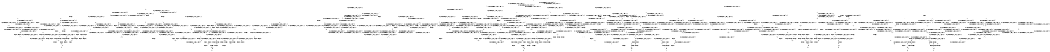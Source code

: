 digraph BCG {
size = "7, 10.5";
center = TRUE;
node [shape = circle];
0 [peripheries = 2];
0 -> 1 [label = "EX !0 !ATOMIC_EXCH_BRANCH (1, +0, TRUE, +0, 1, TRUE) !{0, 1, 2}"];
0 -> 2 [label = "EX !2 !ATOMIC_EXCH_BRANCH (1, +1, TRUE, +1, 1, FALSE) !{0, 1, 2}"];
0 -> 3 [label = "EX !1 !ATOMIC_EXCH_BRANCH (1, +1, TRUE, +1, 1, FALSE) !{0, 1, 2}"];
0 -> 4 [label = "EX !0 !ATOMIC_EXCH_BRANCH (1, +0, TRUE, +0, 1, TRUE) !{0, 1, 2}"];
1 -> 1 [label = "EX !0 !ATOMIC_EXCH_BRANCH (1, +0, TRUE, +0, 1, TRUE) !{0, 1, 2}"];
1 -> 5 [label = "EX !2 !ATOMIC_EXCH_BRANCH (1, +1, TRUE, +1, 1, FALSE) !{0, 1, 2}"];
1 -> 6 [label = "EX !1 !ATOMIC_EXCH_BRANCH (1, +1, TRUE, +1, 1, FALSE) !{0, 1, 2}"];
1 -> 4 [label = "EX !0 !ATOMIC_EXCH_BRANCH (1, +0, TRUE, +0, 1, TRUE) !{0, 1, 2}"];
2 -> 7 [label = "EX !0 !ATOMIC_EXCH_BRANCH (1, +0, TRUE, +0, 1, FALSE) !{0, 1, 2}"];
2 -> 8 [label = "EX !1 !ATOMIC_EXCH_BRANCH (1, +1, TRUE, +1, 1, TRUE) !{0, 1, 2}"];
2 -> 9 [label = "TERMINATE !2"];
2 -> 10 [label = "EX !0 !ATOMIC_EXCH_BRANCH (1, +0, TRUE, +0, 1, FALSE) !{0, 1, 2}"];
3 -> 11 [label = "EX !0 !ATOMIC_EXCH_BRANCH (1, +0, TRUE, +0, 1, FALSE) !{0, 1, 2}"];
3 -> 12 [label = "EX !2 !ATOMIC_EXCH_BRANCH (1, +1, TRUE, +1, 1, TRUE) !{0, 1, 2}"];
3 -> 13 [label = "TERMINATE !1"];
3 -> 14 [label = "EX !0 !ATOMIC_EXCH_BRANCH (1, +0, TRUE, +0, 1, FALSE) !{0, 1, 2}"];
4 -> 15 [label = "EX !1 !ATOMIC_EXCH_BRANCH (1, +1, TRUE, +1, 1, FALSE) !{0, 1, 2}"];
4 -> 4 [label = "EX !0 !ATOMIC_EXCH_BRANCH (1, +0, TRUE, +0, 1, TRUE) !{0, 1, 2}"];
4 -> 16 [label = "EX !2 !ATOMIC_EXCH_BRANCH (1, +1, TRUE, +1, 1, FALSE) !{0, 1, 2}"];
4 -> 17 [label = "EX !1 !ATOMIC_EXCH_BRANCH (1, +1, TRUE, +1, 1, FALSE) !{0, 1, 2}"];
5 -> 7 [label = "EX !0 !ATOMIC_EXCH_BRANCH (1, +0, TRUE, +0, 1, FALSE) !{0, 1, 2}"];
5 -> 18 [label = "EX !1 !ATOMIC_EXCH_BRANCH (1, +1, TRUE, +1, 1, TRUE) !{0, 1, 2}"];
5 -> 19 [label = "TERMINATE !2"];
5 -> 10 [label = "EX !0 !ATOMIC_EXCH_BRANCH (1, +0, TRUE, +0, 1, FALSE) !{0, 1, 2}"];
6 -> 11 [label = "EX !0 !ATOMIC_EXCH_BRANCH (1, +0, TRUE, +0, 1, FALSE) !{0, 1, 2}"];
6 -> 20 [label = "EX !2 !ATOMIC_EXCH_BRANCH (1, +1, TRUE, +1, 1, TRUE) !{0, 1, 2}"];
6 -> 21 [label = "TERMINATE !1"];
6 -> 14 [label = "EX !0 !ATOMIC_EXCH_BRANCH (1, +0, TRUE, +0, 1, FALSE) !{0, 1, 2}"];
7 -> 22 [label = "EX !0 !ATOMIC_EXCH_BRANCH (1, +0, FALSE, +0, 2, TRUE) !{0, 1, 2}"];
7 -> 23 [label = "EX !1 !ATOMIC_EXCH_BRANCH (1, +1, TRUE, +1, 1, FALSE) !{0, 1, 2}"];
7 -> 24 [label = "TERMINATE !2"];
7 -> 25 [label = "EX !0 !ATOMIC_EXCH_BRANCH (1, +0, FALSE, +0, 2, TRUE) !{0, 1, 2}"];
8 -> 8 [label = "EX !1 !ATOMIC_EXCH_BRANCH (1, +1, TRUE, +1, 1, TRUE) !{0, 1, 2}"];
8 -> 26 [label = "EX !0 !ATOMIC_EXCH_BRANCH (1, +0, TRUE, +0, 1, FALSE) !{0, 1, 2}"];
8 -> 27 [label = "TERMINATE !2"];
8 -> 28 [label = "EX !0 !ATOMIC_EXCH_BRANCH (1, +0, TRUE, +0, 1, FALSE) !{0, 1, 2}"];
9 -> 29 [label = "EX !0 !ATOMIC_EXCH_BRANCH (1, +0, TRUE, +0, 1, FALSE) !{0, 1}"];
9 -> 30 [label = "EX !1 !ATOMIC_EXCH_BRANCH (1, +1, TRUE, +1, 1, TRUE) !{0, 1}"];
9 -> 31 [label = "EX !0 !ATOMIC_EXCH_BRANCH (1, +0, TRUE, +0, 1, FALSE) !{0, 1}"];
10 -> 32 [label = "EX !1 !ATOMIC_EXCH_BRANCH (1, +1, TRUE, +1, 1, FALSE) !{0, 1, 2}"];
10 -> 25 [label = "EX !0 !ATOMIC_EXCH_BRANCH (1, +0, FALSE, +0, 2, TRUE) !{0, 1, 2}"];
10 -> 33 [label = "EX !1 !ATOMIC_EXCH_BRANCH (1, +1, TRUE, +1, 1, FALSE) !{0, 1, 2}"];
10 -> 34 [label = "TERMINATE !2"];
11 -> 35 [label = "EX !0 !ATOMIC_EXCH_BRANCH (1, +0, FALSE, +0, 2, TRUE) !{0, 1, 2}"];
11 -> 23 [label = "EX !2 !ATOMIC_EXCH_BRANCH (1, +1, TRUE, +1, 1, FALSE) !{0, 1, 2}"];
11 -> 36 [label = "TERMINATE !1"];
11 -> 37 [label = "EX !0 !ATOMIC_EXCH_BRANCH (1, +0, FALSE, +0, 2, TRUE) !{0, 1, 2}"];
12 -> 12 [label = "EX !2 !ATOMIC_EXCH_BRANCH (1, +1, TRUE, +1, 1, TRUE) !{0, 1, 2}"];
12 -> 38 [label = "EX !0 !ATOMIC_EXCH_BRANCH (1, +0, TRUE, +0, 1, FALSE) !{0, 1, 2}"];
12 -> 39 [label = "TERMINATE !1"];
12 -> 40 [label = "EX !0 !ATOMIC_EXCH_BRANCH (1, +0, TRUE, +0, 1, FALSE) !{0, 1, 2}"];
13 -> 41 [label = "EX !0 !ATOMIC_EXCH_BRANCH (1, +0, TRUE, +0, 1, FALSE) !{0, 2}"];
13 -> 42 [label = "EX !2 !ATOMIC_EXCH_BRANCH (1, +1, TRUE, +1, 1, TRUE) !{0, 2}"];
13 -> 43 [label = "EX !0 !ATOMIC_EXCH_BRANCH (1, +0, TRUE, +0, 1, FALSE) !{0, 2}"];
14 -> 37 [label = "EX !0 !ATOMIC_EXCH_BRANCH (1, +0, FALSE, +0, 2, TRUE) !{0, 1, 2}"];
14 -> 33 [label = "EX !2 !ATOMIC_EXCH_BRANCH (1, +1, TRUE, +1, 1, FALSE) !{0, 1, 2}"];
14 -> 44 [label = "TERMINATE !1"];
15 -> 45 [label = "EX !2 !ATOMIC_EXCH_BRANCH (1, +1, TRUE, +1, 1, TRUE) !{0, 1, 2}"];
15 -> 46 [label = "EX !0 !ATOMIC_EXCH_BRANCH (1, +0, TRUE, +0, 1, FALSE) !{0, 1, 2}"];
15 -> 47 [label = "EX !2 !ATOMIC_EXCH_BRANCH (1, +1, TRUE, +1, 1, TRUE) !{0, 1, 2}"];
15 -> 48 [label = "TERMINATE !1"];
16 -> 49 [label = "EX !1 !ATOMIC_EXCH_BRANCH (1, +1, TRUE, +1, 1, TRUE) !{0, 1, 2}"];
16 -> 10 [label = "EX !0 !ATOMIC_EXCH_BRANCH (1, +0, TRUE, +0, 1, FALSE) !{0, 1, 2}"];
16 -> 50 [label = "EX !1 !ATOMIC_EXCH_BRANCH (1, +1, TRUE, +1, 1, TRUE) !{0, 1, 2}"];
16 -> 51 [label = "TERMINATE !2"];
17 -> 14 [label = "EX !0 !ATOMIC_EXCH_BRANCH (1, +0, TRUE, +0, 1, FALSE) !{0, 1, 2}"];
17 -> 52 [label = "EX !2 !ATOMIC_EXCH_BRANCH (1, +1, TRUE, +1, 1, TRUE) !{0, 1, 2}"];
17 -> 53 [label = "TERMINATE !1"];
18 -> 26 [label = "EX !0 !ATOMIC_EXCH_BRANCH (1, +0, TRUE, +0, 1, FALSE) !{0, 1, 2}"];
18 -> 18 [label = "EX !1 !ATOMIC_EXCH_BRANCH (1, +1, TRUE, +1, 1, TRUE) !{0, 1, 2}"];
18 -> 54 [label = "TERMINATE !2"];
18 -> 28 [label = "EX !0 !ATOMIC_EXCH_BRANCH (1, +0, TRUE, +0, 1, FALSE) !{0, 1, 2}"];
19 -> 29 [label = "EX !0 !ATOMIC_EXCH_BRANCH (1, +0, TRUE, +0, 1, FALSE) !{0, 1}"];
19 -> 55 [label = "EX !1 !ATOMIC_EXCH_BRANCH (1, +1, TRUE, +1, 1, TRUE) !{0, 1}"];
19 -> 31 [label = "EX !0 !ATOMIC_EXCH_BRANCH (1, +0, TRUE, +0, 1, FALSE) !{0, 1}"];
20 -> 38 [label = "EX !0 !ATOMIC_EXCH_BRANCH (1, +0, TRUE, +0, 1, FALSE) !{0, 1, 2}"];
20 -> 20 [label = "EX !2 !ATOMIC_EXCH_BRANCH (1, +1, TRUE, +1, 1, TRUE) !{0, 1, 2}"];
20 -> 56 [label = "TERMINATE !1"];
20 -> 40 [label = "EX !0 !ATOMIC_EXCH_BRANCH (1, +0, TRUE, +0, 1, FALSE) !{0, 1, 2}"];
21 -> 41 [label = "EX !0 !ATOMIC_EXCH_BRANCH (1, +0, TRUE, +0, 1, FALSE) !{0, 2}"];
21 -> 57 [label = "EX !2 !ATOMIC_EXCH_BRANCH (1, +1, TRUE, +1, 1, TRUE) !{0, 2}"];
21 -> 43 [label = "EX !0 !ATOMIC_EXCH_BRANCH (1, +0, TRUE, +0, 1, FALSE) !{0, 2}"];
22 -> 22 [label = "EX !0 !ATOMIC_EXCH_BRANCH (1, +0, FALSE, +0, 2, TRUE) !{0, 1, 2}"];
22 -> 23 [label = "EX !1 !ATOMIC_EXCH_BRANCH (1, +1, TRUE, +1, 1, FALSE) !{0, 1, 2}"];
22 -> 24 [label = "TERMINATE !2"];
22 -> 25 [label = "EX !0 !ATOMIC_EXCH_BRANCH (1, +0, FALSE, +0, 2, TRUE) !{0, 1, 2}"];
23 -> 58 [label = "EX !0 !ATOMIC_EXCH_BRANCH (1, +0, FALSE, +0, 2, FALSE) !{0, 1, 2}"];
23 -> 59 [label = "TERMINATE !2"];
23 -> 60 [label = "TERMINATE !1"];
23 -> 61 [label = "EX !0 !ATOMIC_EXCH_BRANCH (1, +0, FALSE, +0, 2, FALSE) !{0, 1, 2}"];
24 -> 62 [label = "EX !0 !ATOMIC_EXCH_BRANCH (1, +0, FALSE, +0, 2, TRUE) !{0, 1}"];
24 -> 63 [label = "EX !1 !ATOMIC_EXCH_BRANCH (1, +1, TRUE, +1, 1, FALSE) !{0, 1}"];
24 -> 64 [label = "EX !0 !ATOMIC_EXCH_BRANCH (1, +0, FALSE, +0, 2, TRUE) !{0, 1}"];
25 -> 32 [label = "EX !1 !ATOMIC_EXCH_BRANCH (1, +1, TRUE, +1, 1, FALSE) !{0, 1, 2}"];
25 -> 25 [label = "EX !0 !ATOMIC_EXCH_BRANCH (1, +0, FALSE, +0, 2, TRUE) !{0, 1, 2}"];
25 -> 33 [label = "EX !1 !ATOMIC_EXCH_BRANCH (1, +1, TRUE, +1, 1, FALSE) !{0, 1, 2}"];
25 -> 34 [label = "TERMINATE !2"];
26 -> 65 [label = "EX !0 !ATOMIC_EXCH_BRANCH (1, +0, FALSE, +0, 2, TRUE) !{0, 1, 2}"];
26 -> 23 [label = "EX !1 !ATOMIC_EXCH_BRANCH (1, +1, TRUE, +1, 1, FALSE) !{0, 1, 2}"];
26 -> 66 [label = "TERMINATE !2"];
26 -> 67 [label = "EX !0 !ATOMIC_EXCH_BRANCH (1, +0, FALSE, +0, 2, TRUE) !{0, 1, 2}"];
27 -> 30 [label = "EX !1 !ATOMIC_EXCH_BRANCH (1, +1, TRUE, +1, 1, TRUE) !{0, 1}"];
27 -> 68 [label = "EX !0 !ATOMIC_EXCH_BRANCH (1, +0, TRUE, +0, 1, FALSE) !{0, 1}"];
27 -> 69 [label = "EX !0 !ATOMIC_EXCH_BRANCH (1, +0, TRUE, +0, 1, FALSE) !{0, 1}"];
28 -> 32 [label = "EX !1 !ATOMIC_EXCH_BRANCH (1, +1, TRUE, +1, 1, FALSE) !{0, 1, 2}"];
28 -> 67 [label = "EX !0 !ATOMIC_EXCH_BRANCH (1, +0, FALSE, +0, 2, TRUE) !{0, 1, 2}"];
28 -> 33 [label = "EX !1 !ATOMIC_EXCH_BRANCH (1, +1, TRUE, +1, 1, FALSE) !{0, 1, 2}"];
28 -> 70 [label = "TERMINATE !2"];
29 -> 62 [label = "EX !0 !ATOMIC_EXCH_BRANCH (1, +0, FALSE, +0, 2, TRUE) !{0, 1}"];
29 -> 63 [label = "EX !1 !ATOMIC_EXCH_BRANCH (1, +1, TRUE, +1, 1, FALSE) !{0, 1}"];
29 -> 64 [label = "EX !0 !ATOMIC_EXCH_BRANCH (1, +0, FALSE, +0, 2, TRUE) !{0, 1}"];
30 -> 30 [label = "EX !1 !ATOMIC_EXCH_BRANCH (1, +1, TRUE, +1, 1, TRUE) !{0, 1}"];
30 -> 68 [label = "EX !0 !ATOMIC_EXCH_BRANCH (1, +0, TRUE, +0, 1, FALSE) !{0, 1}"];
30 -> 69 [label = "EX !0 !ATOMIC_EXCH_BRANCH (1, +0, TRUE, +0, 1, FALSE) !{0, 1}"];
31 -> 71 [label = "EX !1 !ATOMIC_EXCH_BRANCH (1, +1, TRUE, +1, 1, FALSE) !{0, 1}"];
31 -> 64 [label = "EX !0 !ATOMIC_EXCH_BRANCH (1, +0, FALSE, +0, 2, TRUE) !{0, 1}"];
31 -> 72 [label = "EX !1 !ATOMIC_EXCH_BRANCH (1, +1, TRUE, +1, 1, FALSE) !{0, 1}"];
32 -> 73 [label = "EX !0 !ATOMIC_EXCH_BRANCH (1, +0, FALSE, +0, 2, FALSE) !{0, 1, 2}"];
32 -> 74 [label = "TERMINATE !2"];
32 -> 75 [label = "TERMINATE !1"];
33 -> 61 [label = "EX !0 !ATOMIC_EXCH_BRANCH (1, +0, FALSE, +0, 2, FALSE) !{0, 1, 2}"];
33 -> 76 [label = "TERMINATE !2"];
33 -> 77 [label = "TERMINATE !1"];
34 -> 78 [label = "EX !0 !ATOMIC_EXCH_BRANCH (1, +0, FALSE, +0, 2, TRUE) !{0, 1}"];
34 -> 79 [label = "EX !1 !ATOMIC_EXCH_BRANCH (1, +1, TRUE, +1, 1, FALSE) !{0, 1}"];
35 -> 35 [label = "EX !0 !ATOMIC_EXCH_BRANCH (1, +0, FALSE, +0, 2, TRUE) !{0, 1, 2}"];
35 -> 23 [label = "EX !2 !ATOMIC_EXCH_BRANCH (1, +1, TRUE, +1, 1, FALSE) !{0, 1, 2}"];
35 -> 36 [label = "TERMINATE !1"];
35 -> 37 [label = "EX !0 !ATOMIC_EXCH_BRANCH (1, +0, FALSE, +0, 2, TRUE) !{0, 1, 2}"];
36 -> 80 [label = "EX !0 !ATOMIC_EXCH_BRANCH (1, +0, FALSE, +0, 2, TRUE) !{0, 2}"];
36 -> 81 [label = "EX !2 !ATOMIC_EXCH_BRANCH (1, +1, TRUE, +1, 1, FALSE) !{0, 2}"];
36 -> 82 [label = "EX !0 !ATOMIC_EXCH_BRANCH (1, +0, FALSE, +0, 2, TRUE) !{0, 2}"];
37 -> 37 [label = "EX !0 !ATOMIC_EXCH_BRANCH (1, +0, FALSE, +0, 2, TRUE) !{0, 1, 2}"];
37 -> 33 [label = "EX !2 !ATOMIC_EXCH_BRANCH (1, +1, TRUE, +1, 1, FALSE) !{0, 1, 2}"];
37 -> 44 [label = "TERMINATE !1"];
38 -> 83 [label = "EX !0 !ATOMIC_EXCH_BRANCH (1, +0, FALSE, +0, 2, TRUE) !{0, 1, 2}"];
38 -> 23 [label = "EX !2 !ATOMIC_EXCH_BRANCH (1, +1, TRUE, +1, 1, FALSE) !{0, 1, 2}"];
38 -> 84 [label = "TERMINATE !1"];
38 -> 85 [label = "EX !0 !ATOMIC_EXCH_BRANCH (1, +0, FALSE, +0, 2, TRUE) !{0, 1, 2}"];
39 -> 42 [label = "EX !2 !ATOMIC_EXCH_BRANCH (1, +1, TRUE, +1, 1, TRUE) !{0, 2}"];
39 -> 86 [label = "EX !0 !ATOMIC_EXCH_BRANCH (1, +0, TRUE, +0, 1, FALSE) !{0, 2}"];
39 -> 87 [label = "EX !0 !ATOMIC_EXCH_BRANCH (1, +0, TRUE, +0, 1, FALSE) !{0, 2}"];
40 -> 85 [label = "EX !0 !ATOMIC_EXCH_BRANCH (1, +0, FALSE, +0, 2, TRUE) !{0, 1, 2}"];
40 -> 33 [label = "EX !2 !ATOMIC_EXCH_BRANCH (1, +1, TRUE, +1, 1, FALSE) !{0, 1, 2}"];
40 -> 88 [label = "TERMINATE !1"];
41 -> 80 [label = "EX !0 !ATOMIC_EXCH_BRANCH (1, +0, FALSE, +0, 2, TRUE) !{0, 2}"];
41 -> 81 [label = "EX !2 !ATOMIC_EXCH_BRANCH (1, +1, TRUE, +1, 1, FALSE) !{0, 2}"];
41 -> 82 [label = "EX !0 !ATOMIC_EXCH_BRANCH (1, +0, FALSE, +0, 2, TRUE) !{0, 2}"];
42 -> 42 [label = "EX !2 !ATOMIC_EXCH_BRANCH (1, +1, TRUE, +1, 1, TRUE) !{0, 2}"];
42 -> 86 [label = "EX !0 !ATOMIC_EXCH_BRANCH (1, +0, TRUE, +0, 1, FALSE) !{0, 2}"];
42 -> 87 [label = "EX !0 !ATOMIC_EXCH_BRANCH (1, +0, TRUE, +0, 1, FALSE) !{0, 2}"];
43 -> 89 [label = "EX !2 !ATOMIC_EXCH_BRANCH (1, +1, TRUE, +1, 1, FALSE) !{0, 2}"];
43 -> 82 [label = "EX !0 !ATOMIC_EXCH_BRANCH (1, +0, FALSE, +0, 2, TRUE) !{0, 2}"];
43 -> 90 [label = "EX !2 !ATOMIC_EXCH_BRANCH (1, +1, TRUE, +1, 1, FALSE) !{0, 2}"];
44 -> 91 [label = "EX !0 !ATOMIC_EXCH_BRANCH (1, +0, FALSE, +0, 2, TRUE) !{0, 2}"];
44 -> 92 [label = "EX !2 !ATOMIC_EXCH_BRANCH (1, +1, TRUE, +1, 1, FALSE) !{0, 2}"];
45 -> 93 [label = "EX !0 !ATOMIC_EXCH_BRANCH (1, +0, TRUE, +0, 1, FALSE) !{0, 1, 2}"];
45 -> 45 [label = "EX !2 !ATOMIC_EXCH_BRANCH (1, +1, TRUE, +1, 1, TRUE) !{0, 1, 2}"];
45 -> 94 [label = "TERMINATE !1"];
45 -> 40 [label = "EX !0 !ATOMIC_EXCH_BRANCH (1, +0, TRUE, +0, 1, FALSE) !{0, 1, 2}"];
46 -> 95 [label = "EX !2 !ATOMIC_EXCH_BRANCH (1, +1, TRUE, +1, 1, FALSE) !{0, 1, 2}"];
46 -> 96 [label = "EX !0 !ATOMIC_EXCH_BRANCH (1, +0, FALSE, +0, 2, TRUE) !{0, 1, 2}"];
46 -> 32 [label = "EX !2 !ATOMIC_EXCH_BRANCH (1, +1, TRUE, +1, 1, FALSE) !{0, 1, 2}"];
46 -> 97 [label = "TERMINATE !1"];
47 -> 45 [label = "EX !2 !ATOMIC_EXCH_BRANCH (1, +1, TRUE, +1, 1, TRUE) !{0, 1, 2}"];
47 -> 98 [label = "EX !0 !ATOMIC_EXCH_BRANCH (1, +0, TRUE, +0, 1, FALSE) !{0, 1, 2}"];
47 -> 47 [label = "EX !2 !ATOMIC_EXCH_BRANCH (1, +1, TRUE, +1, 1, TRUE) !{0, 1, 2}"];
47 -> 99 [label = "TERMINATE !1"];
48 -> 100 [label = "EX !0 !ATOMIC_EXCH_BRANCH (1, +0, TRUE, +0, 1, FALSE) !{0, 2}"];
48 -> 101 [label = "EX !2 !ATOMIC_EXCH_BRANCH (1, +1, TRUE, +1, 1, TRUE) !{0, 2}"];
49 -> 102 [label = "EX !0 !ATOMIC_EXCH_BRANCH (1, +0, TRUE, +0, 1, FALSE) !{0, 1, 2}"];
49 -> 49 [label = "EX !1 !ATOMIC_EXCH_BRANCH (1, +1, TRUE, +1, 1, TRUE) !{0, 1, 2}"];
49 -> 103 [label = "TERMINATE !2"];
50 -> 49 [label = "EX !1 !ATOMIC_EXCH_BRANCH (1, +1, TRUE, +1, 1, TRUE) !{0, 1, 2}"];
50 -> 28 [label = "EX !0 !ATOMIC_EXCH_BRANCH (1, +0, TRUE, +0, 1, FALSE) !{0, 1, 2}"];
50 -> 50 [label = "EX !1 !ATOMIC_EXCH_BRANCH (1, +1, TRUE, +1, 1, TRUE) !{0, 1, 2}"];
50 -> 104 [label = "TERMINATE !2"];
51 -> 105 [label = "EX !0 !ATOMIC_EXCH_BRANCH (1, +0, TRUE, +0, 1, FALSE) !{0, 1}"];
51 -> 106 [label = "EX !1 !ATOMIC_EXCH_BRANCH (1, +1, TRUE, +1, 1, TRUE) !{0, 1}"];
52 -> 40 [label = "EX !0 !ATOMIC_EXCH_BRANCH (1, +0, TRUE, +0, 1, FALSE) !{0, 1, 2}"];
52 -> 52 [label = "EX !2 !ATOMIC_EXCH_BRANCH (1, +1, TRUE, +1, 1, TRUE) !{0, 1, 2}"];
52 -> 107 [label = "TERMINATE !1"];
53 -> 108 [label = "EX !0 !ATOMIC_EXCH_BRANCH (1, +0, TRUE, +0, 1, FALSE) !{0, 2}"];
53 -> 109 [label = "EX !2 !ATOMIC_EXCH_BRANCH (1, +1, TRUE, +1, 1, TRUE) !{0, 2}"];
54 -> 68 [label = "EX !0 !ATOMIC_EXCH_BRANCH (1, +0, TRUE, +0, 1, FALSE) !{0, 1}"];
54 -> 55 [label = "EX !1 !ATOMIC_EXCH_BRANCH (1, +1, TRUE, +1, 1, TRUE) !{0, 1}"];
54 -> 69 [label = "EX !0 !ATOMIC_EXCH_BRANCH (1, +0, TRUE, +0, 1, FALSE) !{0, 1}"];
55 -> 68 [label = "EX !0 !ATOMIC_EXCH_BRANCH (1, +0, TRUE, +0, 1, FALSE) !{0, 1}"];
55 -> 55 [label = "EX !1 !ATOMIC_EXCH_BRANCH (1, +1, TRUE, +1, 1, TRUE) !{0, 1}"];
55 -> 69 [label = "EX !0 !ATOMIC_EXCH_BRANCH (1, +0, TRUE, +0, 1, FALSE) !{0, 1}"];
56 -> 86 [label = "EX !0 !ATOMIC_EXCH_BRANCH (1, +0, TRUE, +0, 1, FALSE) !{0, 2}"];
56 -> 57 [label = "EX !2 !ATOMIC_EXCH_BRANCH (1, +1, TRUE, +1, 1, TRUE) !{0, 2}"];
56 -> 87 [label = "EX !0 !ATOMIC_EXCH_BRANCH (1, +0, TRUE, +0, 1, FALSE) !{0, 2}"];
57 -> 86 [label = "EX !0 !ATOMIC_EXCH_BRANCH (1, +0, TRUE, +0, 1, FALSE) !{0, 2}"];
57 -> 57 [label = "EX !2 !ATOMIC_EXCH_BRANCH (1, +1, TRUE, +1, 1, TRUE) !{0, 2}"];
57 -> 87 [label = "EX !0 !ATOMIC_EXCH_BRANCH (1, +0, TRUE, +0, 1, FALSE) !{0, 2}"];
58 -> 110 [label = "TERMINATE !0"];
58 -> 111 [label = "TERMINATE !2"];
58 -> 112 [label = "TERMINATE !1"];
59 -> 113 [label = "EX !0 !ATOMIC_EXCH_BRANCH (1, +0, FALSE, +0, 2, FALSE) !{0, 1}"];
59 -> 114 [label = "TERMINATE !1"];
59 -> 115 [label = "EX !0 !ATOMIC_EXCH_BRANCH (1, +0, FALSE, +0, 2, FALSE) !{0, 1}"];
60 -> 116 [label = "EX !0 !ATOMIC_EXCH_BRANCH (1, +0, FALSE, +0, 2, FALSE) !{0, 2}"];
60 -> 114 [label = "TERMINATE !2"];
60 -> 117 [label = "EX !0 !ATOMIC_EXCH_BRANCH (1, +0, FALSE, +0, 2, FALSE) !{0, 2}"];
61 -> 118 [label = "TERMINATE !0"];
61 -> 119 [label = "TERMINATE !2"];
61 -> 120 [label = "TERMINATE !1"];
62 -> 62 [label = "EX !0 !ATOMIC_EXCH_BRANCH (1, +0, FALSE, +0, 2, TRUE) !{0, 1}"];
62 -> 63 [label = "EX !1 !ATOMIC_EXCH_BRANCH (1, +1, TRUE, +1, 1, FALSE) !{0, 1}"];
62 -> 64 [label = "EX !0 !ATOMIC_EXCH_BRANCH (1, +0, FALSE, +0, 2, TRUE) !{0, 1}"];
63 -> 113 [label = "EX !0 !ATOMIC_EXCH_BRANCH (1, +0, FALSE, +0, 2, FALSE) !{0, 1}"];
63 -> 114 [label = "TERMINATE !1"];
63 -> 115 [label = "EX !0 !ATOMIC_EXCH_BRANCH (1, +0, FALSE, +0, 2, FALSE) !{0, 1}"];
64 -> 71 [label = "EX !1 !ATOMIC_EXCH_BRANCH (1, +1, TRUE, +1, 1, FALSE) !{0, 1}"];
64 -> 64 [label = "EX !0 !ATOMIC_EXCH_BRANCH (1, +0, FALSE, +0, 2, TRUE) !{0, 1}"];
64 -> 72 [label = "EX !1 !ATOMIC_EXCH_BRANCH (1, +1, TRUE, +1, 1, FALSE) !{0, 1}"];
65 -> 65 [label = "EX !0 !ATOMIC_EXCH_BRANCH (1, +0, FALSE, +0, 2, TRUE) !{0, 1, 2}"];
65 -> 23 [label = "EX !1 !ATOMIC_EXCH_BRANCH (1, +1, TRUE, +1, 1, FALSE) !{0, 1, 2}"];
65 -> 66 [label = "TERMINATE !2"];
65 -> 67 [label = "EX !0 !ATOMIC_EXCH_BRANCH (1, +0, FALSE, +0, 2, TRUE) !{0, 1, 2}"];
66 -> 121 [label = "EX !0 !ATOMIC_EXCH_BRANCH (1, +0, FALSE, +0, 2, TRUE) !{0, 1}"];
66 -> 63 [label = "EX !1 !ATOMIC_EXCH_BRANCH (1, +1, TRUE, +1, 1, FALSE) !{0, 1}"];
66 -> 122 [label = "EX !0 !ATOMIC_EXCH_BRANCH (1, +0, FALSE, +0, 2, TRUE) !{0, 1}"];
67 -> 32 [label = "EX !1 !ATOMIC_EXCH_BRANCH (1, +1, TRUE, +1, 1, FALSE) !{0, 1, 2}"];
67 -> 67 [label = "EX !0 !ATOMIC_EXCH_BRANCH (1, +0, FALSE, +0, 2, TRUE) !{0, 1, 2}"];
67 -> 33 [label = "EX !1 !ATOMIC_EXCH_BRANCH (1, +1, TRUE, +1, 1, FALSE) !{0, 1, 2}"];
67 -> 70 [label = "TERMINATE !2"];
68 -> 121 [label = "EX !0 !ATOMIC_EXCH_BRANCH (1, +0, FALSE, +0, 2, TRUE) !{0, 1}"];
68 -> 63 [label = "EX !1 !ATOMIC_EXCH_BRANCH (1, +1, TRUE, +1, 1, FALSE) !{0, 1}"];
68 -> 122 [label = "EX !0 !ATOMIC_EXCH_BRANCH (1, +0, FALSE, +0, 2, TRUE) !{0, 1}"];
69 -> 71 [label = "EX !1 !ATOMIC_EXCH_BRANCH (1, +1, TRUE, +1, 1, FALSE) !{0, 1}"];
69 -> 122 [label = "EX !0 !ATOMIC_EXCH_BRANCH (1, +0, FALSE, +0, 2, TRUE) !{0, 1}"];
69 -> 72 [label = "EX !1 !ATOMIC_EXCH_BRANCH (1, +1, TRUE, +1, 1, FALSE) !{0, 1}"];
70 -> 123 [label = "EX !0 !ATOMIC_EXCH_BRANCH (1, +0, FALSE, +0, 2, TRUE) !{0, 1}"];
70 -> 79 [label = "EX !1 !ATOMIC_EXCH_BRANCH (1, +1, TRUE, +1, 1, FALSE) !{0, 1}"];
71 -> 124 [label = "EX !0 !ATOMIC_EXCH_BRANCH (1, +0, FALSE, +0, 2, FALSE) !{0, 1}"];
71 -> 125 [label = "TERMINATE !1"];
71 -> 115 [label = "EX !0 !ATOMIC_EXCH_BRANCH (1, +0, FALSE, +0, 2, FALSE) !{0, 1}"];
72 -> 115 [label = "EX !0 !ATOMIC_EXCH_BRANCH (1, +0, FALSE, +0, 2, FALSE) !{0, 1}"];
72 -> 126 [label = "TERMINATE !1"];
73 -> 127 [label = "TERMINATE !0"];
73 -> 128 [label = "TERMINATE !2"];
73 -> 129 [label = "TERMINATE !1"];
74 -> 130 [label = "EX !0 !ATOMIC_EXCH_BRANCH (1, +0, FALSE, +0, 2, FALSE) !{0, 1}"];
74 -> 131 [label = "TERMINATE !1"];
75 -> 132 [label = "EX !0 !ATOMIC_EXCH_BRANCH (1, +0, FALSE, +0, 2, FALSE) !{0, 2}"];
75 -> 131 [label = "TERMINATE !2"];
76 -> 133 [label = "EX !0 !ATOMIC_EXCH_BRANCH (1, +0, FALSE, +0, 2, FALSE) !{0, 1}"];
76 -> 134 [label = "TERMINATE !1"];
77 -> 135 [label = "EX !0 !ATOMIC_EXCH_BRANCH (1, +0, FALSE, +0, 2, FALSE) !{0, 2}"];
77 -> 134 [label = "TERMINATE !2"];
78 -> 78 [label = "EX !0 !ATOMIC_EXCH_BRANCH (1, +0, FALSE, +0, 2, TRUE) !{0, 1}"];
78 -> 79 [label = "EX !1 !ATOMIC_EXCH_BRANCH (1, +1, TRUE, +1, 1, FALSE) !{0, 1}"];
79 -> 133 [label = "EX !0 !ATOMIC_EXCH_BRANCH (1, +0, FALSE, +0, 2, FALSE) !{0, 1}"];
79 -> 134 [label = "TERMINATE !1"];
80 -> 80 [label = "EX !0 !ATOMIC_EXCH_BRANCH (1, +0, FALSE, +0, 2, TRUE) !{0, 2}"];
80 -> 81 [label = "EX !2 !ATOMIC_EXCH_BRANCH (1, +1, TRUE, +1, 1, FALSE) !{0, 2}"];
80 -> 82 [label = "EX !0 !ATOMIC_EXCH_BRANCH (1, +0, FALSE, +0, 2, TRUE) !{0, 2}"];
81 -> 116 [label = "EX !0 !ATOMIC_EXCH_BRANCH (1, +0, FALSE, +0, 2, FALSE) !{0, 2}"];
81 -> 114 [label = "TERMINATE !2"];
81 -> 117 [label = "EX !0 !ATOMIC_EXCH_BRANCH (1, +0, FALSE, +0, 2, FALSE) !{0, 2}"];
82 -> 89 [label = "EX !2 !ATOMIC_EXCH_BRANCH (1, +1, TRUE, +1, 1, FALSE) !{0, 2}"];
82 -> 82 [label = "EX !0 !ATOMIC_EXCH_BRANCH (1, +0, FALSE, +0, 2, TRUE) !{0, 2}"];
82 -> 90 [label = "EX !2 !ATOMIC_EXCH_BRANCH (1, +1, TRUE, +1, 1, FALSE) !{0, 2}"];
83 -> 83 [label = "EX !0 !ATOMIC_EXCH_BRANCH (1, +0, FALSE, +0, 2, TRUE) !{0, 1, 2}"];
83 -> 23 [label = "EX !2 !ATOMIC_EXCH_BRANCH (1, +1, TRUE, +1, 1, FALSE) !{0, 1, 2}"];
83 -> 84 [label = "TERMINATE !1"];
83 -> 85 [label = "EX !0 !ATOMIC_EXCH_BRANCH (1, +0, FALSE, +0, 2, TRUE) !{0, 1, 2}"];
84 -> 136 [label = "EX !0 !ATOMIC_EXCH_BRANCH (1, +0, FALSE, +0, 2, TRUE) !{0, 2}"];
84 -> 81 [label = "EX !2 !ATOMIC_EXCH_BRANCH (1, +1, TRUE, +1, 1, FALSE) !{0, 2}"];
84 -> 137 [label = "EX !0 !ATOMIC_EXCH_BRANCH (1, +0, FALSE, +0, 2, TRUE) !{0, 2}"];
85 -> 85 [label = "EX !0 !ATOMIC_EXCH_BRANCH (1, +0, FALSE, +0, 2, TRUE) !{0, 1, 2}"];
85 -> 33 [label = "EX !2 !ATOMIC_EXCH_BRANCH (1, +1, TRUE, +1, 1, FALSE) !{0, 1, 2}"];
85 -> 88 [label = "TERMINATE !1"];
86 -> 136 [label = "EX !0 !ATOMIC_EXCH_BRANCH (1, +0, FALSE, +0, 2, TRUE) !{0, 2}"];
86 -> 81 [label = "EX !2 !ATOMIC_EXCH_BRANCH (1, +1, TRUE, +1, 1, FALSE) !{0, 2}"];
86 -> 137 [label = "EX !0 !ATOMIC_EXCH_BRANCH (1, +0, FALSE, +0, 2, TRUE) !{0, 2}"];
87 -> 89 [label = "EX !2 !ATOMIC_EXCH_BRANCH (1, +1, TRUE, +1, 1, FALSE) !{0, 2}"];
87 -> 137 [label = "EX !0 !ATOMIC_EXCH_BRANCH (1, +0, FALSE, +0, 2, TRUE) !{0, 2}"];
87 -> 90 [label = "EX !2 !ATOMIC_EXCH_BRANCH (1, +1, TRUE, +1, 1, FALSE) !{0, 2}"];
88 -> 138 [label = "EX !0 !ATOMIC_EXCH_BRANCH (1, +0, FALSE, +0, 2, TRUE) !{0, 2}"];
88 -> 92 [label = "EX !2 !ATOMIC_EXCH_BRANCH (1, +1, TRUE, +1, 1, FALSE) !{0, 2}"];
89 -> 139 [label = "EX !0 !ATOMIC_EXCH_BRANCH (1, +0, FALSE, +0, 2, FALSE) !{0, 2}"];
89 -> 140 [label = "TERMINATE !2"];
89 -> 117 [label = "EX !0 !ATOMIC_EXCH_BRANCH (1, +0, FALSE, +0, 2, FALSE) !{0, 2}"];
90 -> 117 [label = "EX !0 !ATOMIC_EXCH_BRANCH (1, +0, FALSE, +0, 2, FALSE) !{0, 2}"];
90 -> 141 [label = "TERMINATE !2"];
91 -> 91 [label = "EX !0 !ATOMIC_EXCH_BRANCH (1, +0, FALSE, +0, 2, TRUE) !{0, 2}"];
91 -> 92 [label = "EX !2 !ATOMIC_EXCH_BRANCH (1, +1, TRUE, +1, 1, FALSE) !{0, 2}"];
92 -> 135 [label = "EX !0 !ATOMIC_EXCH_BRANCH (1, +0, FALSE, +0, 2, FALSE) !{0, 2}"];
92 -> 134 [label = "TERMINATE !2"];
93 -> 142 [label = "EX !0 !ATOMIC_EXCH_BRANCH (1, +0, FALSE, +0, 2, TRUE) !{0, 1, 2}"];
93 -> 95 [label = "EX !2 !ATOMIC_EXCH_BRANCH (1, +1, TRUE, +1, 1, FALSE) !{0, 1, 2}"];
93 -> 143 [label = "TERMINATE !1"];
93 -> 85 [label = "EX !0 !ATOMIC_EXCH_BRANCH (1, +0, FALSE, +0, 2, TRUE) !{0, 1, 2}"];
94 -> 144 [label = "EX !0 !ATOMIC_EXCH_BRANCH (1, +0, TRUE, +0, 1, FALSE) !{0, 2}"];
94 -> 145 [label = "EX !2 !ATOMIC_EXCH_BRANCH (1, +1, TRUE, +1, 1, TRUE) !{0, 2}"];
95 -> 146 [label = "EX !0 !ATOMIC_EXCH_BRANCH (1, +0, FALSE, +0, 2, FALSE) !{0, 1, 2}"];
95 -> 147 [label = "TERMINATE !2"];
95 -> 148 [label = "TERMINATE !1"];
95 -> 61 [label = "EX !0 !ATOMIC_EXCH_BRANCH (1, +0, FALSE, +0, 2, FALSE) !{0, 1, 2}"];
96 -> 95 [label = "EX !2 !ATOMIC_EXCH_BRANCH (1, +1, TRUE, +1, 1, FALSE) !{0, 1, 2}"];
96 -> 96 [label = "EX !0 !ATOMIC_EXCH_BRANCH (1, +0, FALSE, +0, 2, TRUE) !{0, 1, 2}"];
96 -> 32 [label = "EX !2 !ATOMIC_EXCH_BRANCH (1, +1, TRUE, +1, 1, FALSE) !{0, 1, 2}"];
96 -> 97 [label = "TERMINATE !1"];
97 -> 149 [label = "EX !0 !ATOMIC_EXCH_BRANCH (1, +0, FALSE, +0, 2, TRUE) !{0, 2}"];
97 -> 150 [label = "EX !2 !ATOMIC_EXCH_BRANCH (1, +1, TRUE, +1, 1, FALSE) !{0, 2}"];
98 -> 95 [label = "EX !2 !ATOMIC_EXCH_BRANCH (1, +1, TRUE, +1, 1, FALSE) !{0, 1, 2}"];
98 -> 151 [label = "EX !0 !ATOMIC_EXCH_BRANCH (1, +0, FALSE, +0, 2, TRUE) !{0, 1, 2}"];
98 -> 32 [label = "EX !2 !ATOMIC_EXCH_BRANCH (1, +1, TRUE, +1, 1, FALSE) !{0, 1, 2}"];
98 -> 152 [label = "TERMINATE !1"];
99 -> 153 [label = "EX !0 !ATOMIC_EXCH_BRANCH (1, +0, TRUE, +0, 1, FALSE) !{0, 2}"];
99 -> 101 [label = "EX !2 !ATOMIC_EXCH_BRANCH (1, +1, TRUE, +1, 1, TRUE) !{0, 2}"];
100 -> 149 [label = "EX !0 !ATOMIC_EXCH_BRANCH (1, +0, FALSE, +0, 2, TRUE) !{0, 2}"];
100 -> 150 [label = "EX !2 !ATOMIC_EXCH_BRANCH (1, +1, TRUE, +1, 1, FALSE) !{0, 2}"];
101 -> 153 [label = "EX !0 !ATOMIC_EXCH_BRANCH (1, +0, TRUE, +0, 1, FALSE) !{0, 2}"];
101 -> 101 [label = "EX !2 !ATOMIC_EXCH_BRANCH (1, +1, TRUE, +1, 1, TRUE) !{0, 2}"];
102 -> 154 [label = "EX !0 !ATOMIC_EXCH_BRANCH (1, +0, FALSE, +0, 2, TRUE) !{0, 1, 2}"];
102 -> 32 [label = "EX !1 !ATOMIC_EXCH_BRANCH (1, +1, TRUE, +1, 1, FALSE) !{0, 1, 2}"];
102 -> 155 [label = "TERMINATE !2"];
103 -> 156 [label = "EX !0 !ATOMIC_EXCH_BRANCH (1, +0, TRUE, +0, 1, FALSE) !{0, 1}"];
103 -> 157 [label = "EX !1 !ATOMIC_EXCH_BRANCH (1, +1, TRUE, +1, 1, TRUE) !{0, 1}"];
104 -> 158 [label = "EX !0 !ATOMIC_EXCH_BRANCH (1, +0, TRUE, +0, 1, FALSE) !{0, 1}"];
104 -> 106 [label = "EX !1 !ATOMIC_EXCH_BRANCH (1, +1, TRUE, +1, 1, TRUE) !{0, 1}"];
105 -> 78 [label = "EX !0 !ATOMIC_EXCH_BRANCH (1, +0, FALSE, +0, 2, TRUE) !{0, 1}"];
105 -> 79 [label = "EX !1 !ATOMIC_EXCH_BRANCH (1, +1, TRUE, +1, 1, FALSE) !{0, 1}"];
106 -> 158 [label = "EX !0 !ATOMIC_EXCH_BRANCH (1, +0, TRUE, +0, 1, FALSE) !{0, 1}"];
106 -> 106 [label = "EX !1 !ATOMIC_EXCH_BRANCH (1, +1, TRUE, +1, 1, TRUE) !{0, 1}"];
107 -> 159 [label = "EX !0 !ATOMIC_EXCH_BRANCH (1, +0, TRUE, +0, 1, FALSE) !{0, 2}"];
107 -> 109 [label = "EX !2 !ATOMIC_EXCH_BRANCH (1, +1, TRUE, +1, 1, TRUE) !{0, 2}"];
108 -> 91 [label = "EX !0 !ATOMIC_EXCH_BRANCH (1, +0, FALSE, +0, 2, TRUE) !{0, 2}"];
108 -> 92 [label = "EX !2 !ATOMIC_EXCH_BRANCH (1, +1, TRUE, +1, 1, FALSE) !{0, 2}"];
109 -> 159 [label = "EX !0 !ATOMIC_EXCH_BRANCH (1, +0, TRUE, +0, 1, FALSE) !{0, 2}"];
109 -> 109 [label = "EX !2 !ATOMIC_EXCH_BRANCH (1, +1, TRUE, +1, 1, TRUE) !{0, 2}"];
110 -> 160 [label = "TERMINATE !2"];
110 -> 161 [label = "TERMINATE !1"];
111 -> 160 [label = "TERMINATE !0"];
111 -> 162 [label = "TERMINATE !1"];
112 -> 161 [label = "TERMINATE !0"];
112 -> 162 [label = "TERMINATE !2"];
113 -> 160 [label = "TERMINATE !0"];
113 -> 162 [label = "TERMINATE !1"];
114 -> 163 [label = "EX !0 !ATOMIC_EXCH_BRANCH (1, +0, FALSE, +0, 2, FALSE) !{0}"];
114 -> 164 [label = "EX !0 !ATOMIC_EXCH_BRANCH (1, +0, FALSE, +0, 2, FALSE) !{0}"];
115 -> 165 [label = "TERMINATE !0"];
115 -> 166 [label = "TERMINATE !1"];
116 -> 161 [label = "TERMINATE !0"];
116 -> 162 [label = "TERMINATE !2"];
117 -> 167 [label = "TERMINATE !0"];
117 -> 168 [label = "TERMINATE !2"];
118 -> 169 [label = "TERMINATE !2"];
118 -> 170 [label = "TERMINATE !1"];
119 -> 169 [label = "TERMINATE !0"];
119 -> 171 [label = "TERMINATE !1"];
120 -> 170 [label = "TERMINATE !0"];
120 -> 171 [label = "TERMINATE !2"];
121 -> 121 [label = "EX !0 !ATOMIC_EXCH_BRANCH (1, +0, FALSE, +0, 2, TRUE) !{0, 1}"];
121 -> 63 [label = "EX !1 !ATOMIC_EXCH_BRANCH (1, +1, TRUE, +1, 1, FALSE) !{0, 1}"];
121 -> 122 [label = "EX !0 !ATOMIC_EXCH_BRANCH (1, +0, FALSE, +0, 2, TRUE) !{0, 1}"];
122 -> 71 [label = "EX !1 !ATOMIC_EXCH_BRANCH (1, +1, TRUE, +1, 1, FALSE) !{0, 1}"];
122 -> 122 [label = "EX !0 !ATOMIC_EXCH_BRANCH (1, +0, FALSE, +0, 2, TRUE) !{0, 1}"];
122 -> 72 [label = "EX !1 !ATOMIC_EXCH_BRANCH (1, +1, TRUE, +1, 1, FALSE) !{0, 1}"];
123 -> 123 [label = "EX !0 !ATOMIC_EXCH_BRANCH (1, +0, FALSE, +0, 2, TRUE) !{0, 1}"];
123 -> 79 [label = "EX !1 !ATOMIC_EXCH_BRANCH (1, +1, TRUE, +1, 1, FALSE) !{0, 1}"];
124 -> 172 [label = "TERMINATE !0"];
124 -> 173 [label = "TERMINATE !1"];
125 -> 174 [label = "EX !0 !ATOMIC_EXCH_BRANCH (1, +0, FALSE, +0, 2, FALSE) !{0}"];
126 -> 175 [label = "EX !0 !ATOMIC_EXCH_BRANCH (1, +0, FALSE, +0, 2, FALSE) !{0}"];
127 -> 176 [label = "TERMINATE !2"];
127 -> 177 [label = "TERMINATE !1"];
128 -> 176 [label = "TERMINATE !0"];
128 -> 178 [label = "TERMINATE !1"];
129 -> 177 [label = "TERMINATE !0"];
129 -> 178 [label = "TERMINATE !2"];
130 -> 176 [label = "TERMINATE !0"];
130 -> 178 [label = "TERMINATE !1"];
131 -> 179 [label = "EX !0 !ATOMIC_EXCH_BRANCH (1, +0, FALSE, +0, 2, FALSE) !{0}"];
132 -> 177 [label = "TERMINATE !0"];
132 -> 178 [label = "TERMINATE !2"];
133 -> 169 [label = "TERMINATE !0"];
133 -> 171 [label = "TERMINATE !1"];
134 -> 180 [label = "EX !0 !ATOMIC_EXCH_BRANCH (1, +0, FALSE, +0, 2, FALSE) !{0}"];
135 -> 170 [label = "TERMINATE !0"];
135 -> 171 [label = "TERMINATE !2"];
136 -> 136 [label = "EX !0 !ATOMIC_EXCH_BRANCH (1, +0, FALSE, +0, 2, TRUE) !{0, 2}"];
136 -> 81 [label = "EX !2 !ATOMIC_EXCH_BRANCH (1, +1, TRUE, +1, 1, FALSE) !{0, 2}"];
136 -> 137 [label = "EX !0 !ATOMIC_EXCH_BRANCH (1, +0, FALSE, +0, 2, TRUE) !{0, 2}"];
137 -> 89 [label = "EX !2 !ATOMIC_EXCH_BRANCH (1, +1, TRUE, +1, 1, FALSE) !{0, 2}"];
137 -> 137 [label = "EX !0 !ATOMIC_EXCH_BRANCH (1, +0, FALSE, +0, 2, TRUE) !{0, 2}"];
137 -> 90 [label = "EX !2 !ATOMIC_EXCH_BRANCH (1, +1, TRUE, +1, 1, FALSE) !{0, 2}"];
138 -> 138 [label = "EX !0 !ATOMIC_EXCH_BRANCH (1, +0, FALSE, +0, 2, TRUE) !{0, 2}"];
138 -> 92 [label = "EX !2 !ATOMIC_EXCH_BRANCH (1, +1, TRUE, +1, 1, FALSE) !{0, 2}"];
139 -> 181 [label = "TERMINATE !0"];
139 -> 182 [label = "TERMINATE !2"];
140 -> 183 [label = "EX !0 !ATOMIC_EXCH_BRANCH (1, +0, FALSE, +0, 2, FALSE) !{0}"];
141 -> 184 [label = "EX !0 !ATOMIC_EXCH_BRANCH (1, +0, FALSE, +0, 2, FALSE) !{0}"];
142 -> 142 [label = "EX !0 !ATOMIC_EXCH_BRANCH (1, +0, FALSE, +0, 2, TRUE) !{0, 1, 2}"];
142 -> 95 [label = "EX !2 !ATOMIC_EXCH_BRANCH (1, +1, TRUE, +1, 1, FALSE) !{0, 1, 2}"];
142 -> 143 [label = "TERMINATE !1"];
142 -> 85 [label = "EX !0 !ATOMIC_EXCH_BRANCH (1, +0, FALSE, +0, 2, TRUE) !{0, 1, 2}"];
143 -> 185 [label = "EX !0 !ATOMIC_EXCH_BRANCH (1, +0, FALSE, +0, 2, TRUE) !{0, 2}"];
143 -> 186 [label = "EX !2 !ATOMIC_EXCH_BRANCH (1, +1, TRUE, +1, 1, FALSE) !{0, 2}"];
144 -> 185 [label = "EX !0 !ATOMIC_EXCH_BRANCH (1, +0, FALSE, +0, 2, TRUE) !{0, 2}"];
144 -> 186 [label = "EX !2 !ATOMIC_EXCH_BRANCH (1, +1, TRUE, +1, 1, FALSE) !{0, 2}"];
145 -> 144 [label = "EX !0 !ATOMIC_EXCH_BRANCH (1, +0, TRUE, +0, 1, FALSE) !{0, 2}"];
145 -> 145 [label = "EX !2 !ATOMIC_EXCH_BRANCH (1, +1, TRUE, +1, 1, TRUE) !{0, 2}"];
146 -> 187 [label = "TERMINATE !0"];
146 -> 188 [label = "TERMINATE !2"];
146 -> 189 [label = "TERMINATE !1"];
147 -> 190 [label = "EX !0 !ATOMIC_EXCH_BRANCH (1, +0, FALSE, +0, 2, FALSE) !{0, 1}"];
147 -> 191 [label = "TERMINATE !1"];
148 -> 192 [label = "EX !0 !ATOMIC_EXCH_BRANCH (1, +0, FALSE, +0, 2, FALSE) !{0, 2}"];
148 -> 191 [label = "TERMINATE !2"];
149 -> 149 [label = "EX !0 !ATOMIC_EXCH_BRANCH (1, +0, FALSE, +0, 2, TRUE) !{0, 2}"];
149 -> 150 [label = "EX !2 !ATOMIC_EXCH_BRANCH (1, +1, TRUE, +1, 1, FALSE) !{0, 2}"];
150 -> 132 [label = "EX !0 !ATOMIC_EXCH_BRANCH (1, +0, FALSE, +0, 2, FALSE) !{0, 2}"];
150 -> 131 [label = "TERMINATE !2"];
151 -> 95 [label = "EX !2 !ATOMIC_EXCH_BRANCH (1, +1, TRUE, +1, 1, FALSE) !{0, 1, 2}"];
151 -> 151 [label = "EX !0 !ATOMIC_EXCH_BRANCH (1, +0, FALSE, +0, 2, TRUE) !{0, 1, 2}"];
151 -> 32 [label = "EX !2 !ATOMIC_EXCH_BRANCH (1, +1, TRUE, +1, 1, FALSE) !{0, 1, 2}"];
151 -> 152 [label = "TERMINATE !1"];
152 -> 193 [label = "EX !0 !ATOMIC_EXCH_BRANCH (1, +0, FALSE, +0, 2, TRUE) !{0, 2}"];
152 -> 150 [label = "EX !2 !ATOMIC_EXCH_BRANCH (1, +1, TRUE, +1, 1, FALSE) !{0, 2}"];
153 -> 193 [label = "EX !0 !ATOMIC_EXCH_BRANCH (1, +0, FALSE, +0, 2, TRUE) !{0, 2}"];
153 -> 150 [label = "EX !2 !ATOMIC_EXCH_BRANCH (1, +1, TRUE, +1, 1, FALSE) !{0, 2}"];
154 -> 154 [label = "EX !0 !ATOMIC_EXCH_BRANCH (1, +0, FALSE, +0, 2, TRUE) !{0, 1, 2}"];
154 -> 32 [label = "EX !1 !ATOMIC_EXCH_BRANCH (1, +1, TRUE, +1, 1, FALSE) !{0, 1, 2}"];
154 -> 155 [label = "TERMINATE !2"];
155 -> 194 [label = "EX !0 !ATOMIC_EXCH_BRANCH (1, +0, FALSE, +0, 2, TRUE) !{0, 1}"];
155 -> 195 [label = "EX !1 !ATOMIC_EXCH_BRANCH (1, +1, TRUE, +1, 1, FALSE) !{0, 1}"];
156 -> 194 [label = "EX !0 !ATOMIC_EXCH_BRANCH (1, +0, FALSE, +0, 2, TRUE) !{0, 1}"];
156 -> 195 [label = "EX !1 !ATOMIC_EXCH_BRANCH (1, +1, TRUE, +1, 1, FALSE) !{0, 1}"];
157 -> 156 [label = "EX !0 !ATOMIC_EXCH_BRANCH (1, +0, TRUE, +0, 1, FALSE) !{0, 1}"];
157 -> 157 [label = "EX !1 !ATOMIC_EXCH_BRANCH (1, +1, TRUE, +1, 1, TRUE) !{0, 1}"];
158 -> 123 [label = "EX !0 !ATOMIC_EXCH_BRANCH (1, +0, FALSE, +0, 2, TRUE) !{0, 1}"];
158 -> 79 [label = "EX !1 !ATOMIC_EXCH_BRANCH (1, +1, TRUE, +1, 1, FALSE) !{0, 1}"];
159 -> 138 [label = "EX !0 !ATOMIC_EXCH_BRANCH (1, +0, FALSE, +0, 2, TRUE) !{0, 2}"];
159 -> 92 [label = "EX !2 !ATOMIC_EXCH_BRANCH (1, +1, TRUE, +1, 1, FALSE) !{0, 2}"];
160 -> 196 [label = "TERMINATE !1"];
161 -> 196 [label = "TERMINATE !2"];
162 -> 196 [label = "TERMINATE !0"];
163 -> 196 [label = "TERMINATE !0"];
164 -> 197 [label = "TERMINATE !0"];
165 -> 198 [label = "TERMINATE !1"];
166 -> 198 [label = "TERMINATE !0"];
167 -> 199 [label = "TERMINATE !2"];
168 -> 199 [label = "TERMINATE !0"];
169 -> 200 [label = "TERMINATE !1"];
170 -> 200 [label = "TERMINATE !2"];
171 -> 200 [label = "TERMINATE !0"];
172 -> 201 [label = "TERMINATE !1"];
173 -> 201 [label = "TERMINATE !0"];
174 -> 201 [label = "TERMINATE !0"];
175 -> 198 [label = "TERMINATE !0"];
176 -> 202 [label = "TERMINATE !1"];
177 -> 202 [label = "TERMINATE !2"];
178 -> 202 [label = "TERMINATE !0"];
179 -> 202 [label = "TERMINATE !0"];
180 -> 200 [label = "TERMINATE !0"];
181 -> 203 [label = "TERMINATE !2"];
182 -> 203 [label = "TERMINATE !0"];
183 -> 203 [label = "TERMINATE !0"];
184 -> 199 [label = "TERMINATE !0"];
185 -> 185 [label = "EX !0 !ATOMIC_EXCH_BRANCH (1, +0, FALSE, +0, 2, TRUE) !{0, 2}"];
185 -> 186 [label = "EX !2 !ATOMIC_EXCH_BRANCH (1, +1, TRUE, +1, 1, FALSE) !{0, 2}"];
186 -> 192 [label = "EX !0 !ATOMIC_EXCH_BRANCH (1, +0, FALSE, +0, 2, FALSE) !{0, 2}"];
186 -> 191 [label = "TERMINATE !2"];
187 -> 204 [label = "TERMINATE !2"];
187 -> 205 [label = "TERMINATE !1"];
188 -> 204 [label = "TERMINATE !0"];
188 -> 206 [label = "TERMINATE !1"];
189 -> 205 [label = "TERMINATE !0"];
189 -> 206 [label = "TERMINATE !2"];
190 -> 204 [label = "TERMINATE !0"];
190 -> 206 [label = "TERMINATE !1"];
191 -> 207 [label = "EX !0 !ATOMIC_EXCH_BRANCH (1, +0, FALSE, +0, 2, FALSE) !{0}"];
192 -> 205 [label = "TERMINATE !0"];
192 -> 206 [label = "TERMINATE !2"];
193 -> 193 [label = "EX !0 !ATOMIC_EXCH_BRANCH (1, +0, FALSE, +0, 2, TRUE) !{0, 2}"];
193 -> 150 [label = "EX !2 !ATOMIC_EXCH_BRANCH (1, +1, TRUE, +1, 1, FALSE) !{0, 2}"];
194 -> 194 [label = "EX !0 !ATOMIC_EXCH_BRANCH (1, +0, FALSE, +0, 2, TRUE) !{0, 1}"];
194 -> 195 [label = "EX !1 !ATOMIC_EXCH_BRANCH (1, +1, TRUE, +1, 1, FALSE) !{0, 1}"];
195 -> 130 [label = "EX !0 !ATOMIC_EXCH_BRANCH (1, +0, FALSE, +0, 2, FALSE) !{0, 1}"];
195 -> 131 [label = "TERMINATE !1"];
196 -> 208 [label = "exit"];
197 -> 209 [label = "exit"];
198 -> 210 [label = "exit"];
199 -> 211 [label = "exit"];
200 -> 212 [label = "exit"];
201 -> 213 [label = "exit"];
202 -> 214 [label = "exit"];
203 -> 215 [label = "exit"];
204 -> 216 [label = "TERMINATE !1"];
205 -> 216 [label = "TERMINATE !2"];
206 -> 216 [label = "TERMINATE !0"];
207 -> 216 [label = "TERMINATE !0"];
216 -> 217 [label = "exit"];
}
